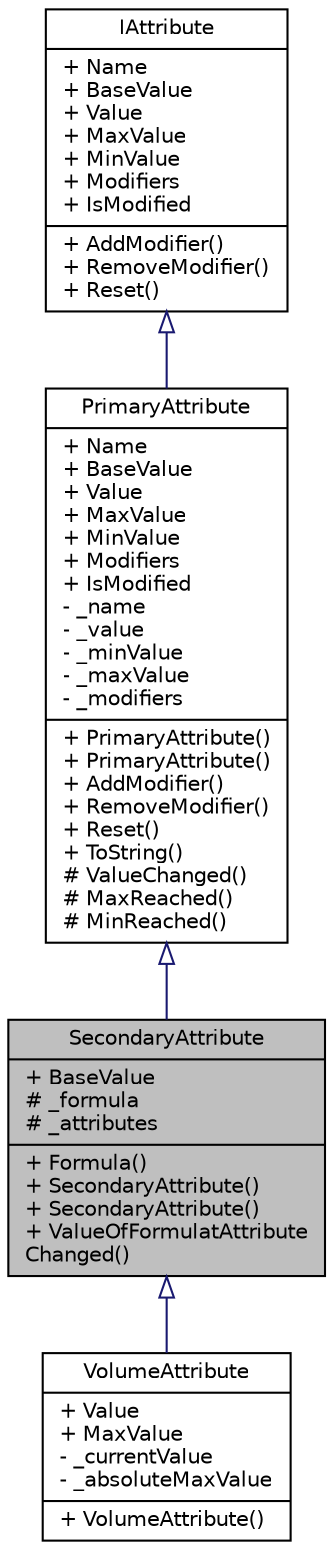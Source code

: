 digraph "SecondaryAttribute"
{
 // INTERACTIVE_SVG=YES
  edge [fontname="Helvetica",fontsize="10",labelfontname="Helvetica",labelfontsize="10"];
  node [fontname="Helvetica",fontsize="10",shape=record];
  Node1 [label="{SecondaryAttribute\n|+ BaseValue\l# _formula\l# _attributes\l|+ Formula()\l+ SecondaryAttribute()\l+ SecondaryAttribute()\l+ ValueOfFormulatAttribute\lChanged()\l}",height=0.2,width=0.4,color="black", fillcolor="grey75", style="filled", fontcolor="black"];
  Node2 -> Node1 [dir="back",color="midnightblue",fontsize="10",style="solid",arrowtail="onormal",fontname="Helvetica"];
  Node2 [label="{PrimaryAttribute\n|+ Name\l+ BaseValue\l+ Value\l+ MaxValue\l+ MinValue\l+ Modifiers\l+ IsModified\l- _name\l- _value\l- _minValue\l- _maxValue\l- _modifiers\l|+ PrimaryAttribute()\l+ PrimaryAttribute()\l+ AddModifier()\l+ RemoveModifier()\l+ Reset()\l+ ToString()\l# ValueChanged()\l# MaxReached()\l# MinReached()\l}",height=0.2,width=0.4,color="black", fillcolor="white", style="filled",URL="$d5/ddc/class_action_rpg_kit_1_1_character_1_1_attribute_1_1_primary_attribute.xhtml",tooltip="Represents a simple float value."];
  Node3 -> Node2 [dir="back",color="midnightblue",fontsize="10",style="solid",arrowtail="onormal",fontname="Helvetica"];
  Node3 [label="{IAttribute\n|+ Name\l+ BaseValue\l+ Value\l+ MaxValue\l+ MinValue\l+ Modifiers\l+ IsModified\l|+ AddModifier()\l+ RemoveModifier()\l+ Reset()\l}",height=0.2,width=0.4,color="black", fillcolor="white", style="filled",URL="$d5/d7e/interface_action_rpg_kit_1_1_character_1_1_attribute_1_1_i_attribute.xhtml",tooltip="Interface for Attributes."];
  Node1 -> Node4 [dir="back",color="midnightblue",fontsize="10",style="solid",arrowtail="onormal",fontname="Helvetica"];
  Node4 [label="{VolumeAttribute\n|+ Value\l+ MaxValue\l- _currentValue\l- _absoluteMaxValue\l|+ VolumeAttribute()\l}",height=0.2,width=0.4,color="black", fillcolor="white", style="filled",URL="$d6/ddf/class_action_rpg_kit_1_1_character_1_1_attribute_1_1_volume_attribute.xhtml",tooltip="Represents a volume of something, e.g. magic, life. The base value is derived through a formula and s..."];
}
